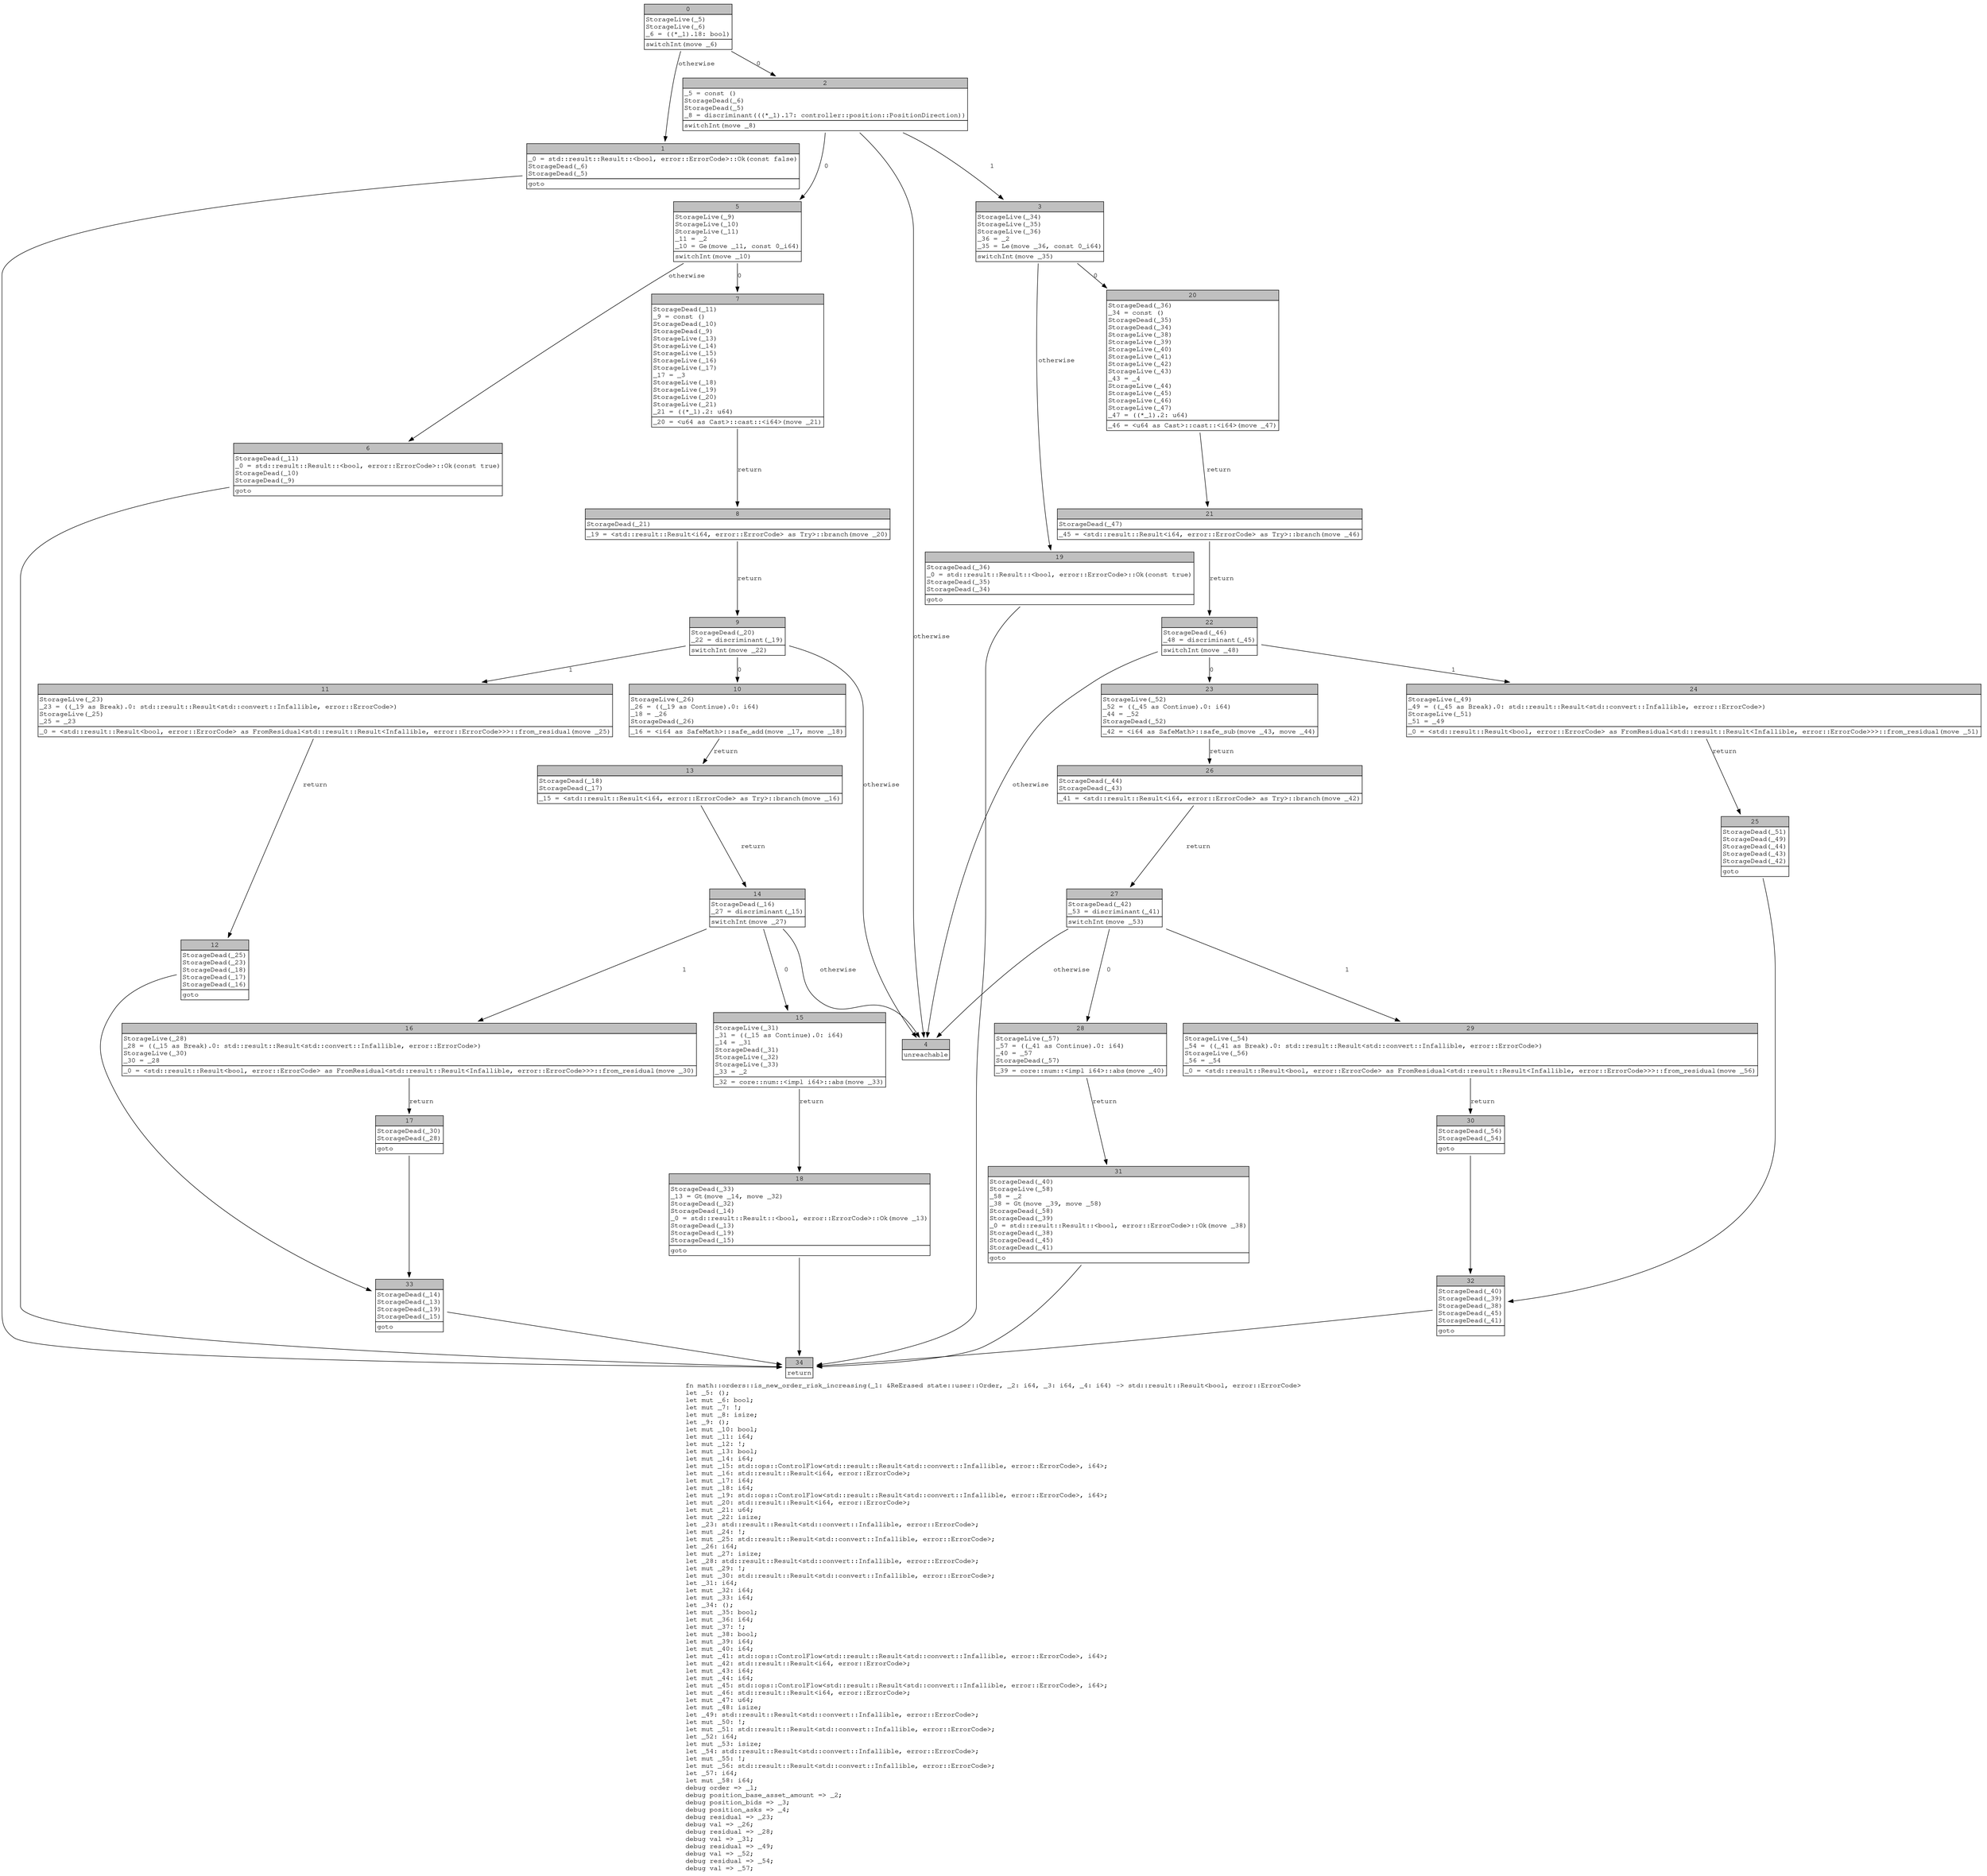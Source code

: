 digraph Mir_0_2607 {
    graph [fontname="Courier, monospace"];
    node [fontname="Courier, monospace"];
    edge [fontname="Courier, monospace"];
    label=<fn math::orders::is_new_order_risk_increasing(_1: &amp;ReErased state::user::Order, _2: i64, _3: i64, _4: i64) -&gt; std::result::Result&lt;bool, error::ErrorCode&gt;<br align="left"/>let _5: ();<br align="left"/>let mut _6: bool;<br align="left"/>let mut _7: !;<br align="left"/>let mut _8: isize;<br align="left"/>let _9: ();<br align="left"/>let mut _10: bool;<br align="left"/>let mut _11: i64;<br align="left"/>let mut _12: !;<br align="left"/>let mut _13: bool;<br align="left"/>let mut _14: i64;<br align="left"/>let mut _15: std::ops::ControlFlow&lt;std::result::Result&lt;std::convert::Infallible, error::ErrorCode&gt;, i64&gt;;<br align="left"/>let mut _16: std::result::Result&lt;i64, error::ErrorCode&gt;;<br align="left"/>let mut _17: i64;<br align="left"/>let mut _18: i64;<br align="left"/>let mut _19: std::ops::ControlFlow&lt;std::result::Result&lt;std::convert::Infallible, error::ErrorCode&gt;, i64&gt;;<br align="left"/>let mut _20: std::result::Result&lt;i64, error::ErrorCode&gt;;<br align="left"/>let mut _21: u64;<br align="left"/>let mut _22: isize;<br align="left"/>let _23: std::result::Result&lt;std::convert::Infallible, error::ErrorCode&gt;;<br align="left"/>let mut _24: !;<br align="left"/>let mut _25: std::result::Result&lt;std::convert::Infallible, error::ErrorCode&gt;;<br align="left"/>let _26: i64;<br align="left"/>let mut _27: isize;<br align="left"/>let _28: std::result::Result&lt;std::convert::Infallible, error::ErrorCode&gt;;<br align="left"/>let mut _29: !;<br align="left"/>let mut _30: std::result::Result&lt;std::convert::Infallible, error::ErrorCode&gt;;<br align="left"/>let _31: i64;<br align="left"/>let mut _32: i64;<br align="left"/>let mut _33: i64;<br align="left"/>let _34: ();<br align="left"/>let mut _35: bool;<br align="left"/>let mut _36: i64;<br align="left"/>let mut _37: !;<br align="left"/>let mut _38: bool;<br align="left"/>let mut _39: i64;<br align="left"/>let mut _40: i64;<br align="left"/>let mut _41: std::ops::ControlFlow&lt;std::result::Result&lt;std::convert::Infallible, error::ErrorCode&gt;, i64&gt;;<br align="left"/>let mut _42: std::result::Result&lt;i64, error::ErrorCode&gt;;<br align="left"/>let mut _43: i64;<br align="left"/>let mut _44: i64;<br align="left"/>let mut _45: std::ops::ControlFlow&lt;std::result::Result&lt;std::convert::Infallible, error::ErrorCode&gt;, i64&gt;;<br align="left"/>let mut _46: std::result::Result&lt;i64, error::ErrorCode&gt;;<br align="left"/>let mut _47: u64;<br align="left"/>let mut _48: isize;<br align="left"/>let _49: std::result::Result&lt;std::convert::Infallible, error::ErrorCode&gt;;<br align="left"/>let mut _50: !;<br align="left"/>let mut _51: std::result::Result&lt;std::convert::Infallible, error::ErrorCode&gt;;<br align="left"/>let _52: i64;<br align="left"/>let mut _53: isize;<br align="left"/>let _54: std::result::Result&lt;std::convert::Infallible, error::ErrorCode&gt;;<br align="left"/>let mut _55: !;<br align="left"/>let mut _56: std::result::Result&lt;std::convert::Infallible, error::ErrorCode&gt;;<br align="left"/>let _57: i64;<br align="left"/>let mut _58: i64;<br align="left"/>debug order =&gt; _1;<br align="left"/>debug position_base_asset_amount =&gt; _2;<br align="left"/>debug position_bids =&gt; _3;<br align="left"/>debug position_asks =&gt; _4;<br align="left"/>debug residual =&gt; _23;<br align="left"/>debug val =&gt; _26;<br align="left"/>debug residual =&gt; _28;<br align="left"/>debug val =&gt; _31;<br align="left"/>debug residual =&gt; _49;<br align="left"/>debug val =&gt; _52;<br align="left"/>debug residual =&gt; _54;<br align="left"/>debug val =&gt; _57;<br align="left"/>>;
    bb0__0_2607 [shape="none", label=<<table border="0" cellborder="1" cellspacing="0"><tr><td bgcolor="gray" align="center" colspan="1">0</td></tr><tr><td align="left" balign="left">StorageLive(_5)<br/>StorageLive(_6)<br/>_6 = ((*_1).18: bool)<br/></td></tr><tr><td align="left">switchInt(move _6)</td></tr></table>>];
    bb1__0_2607 [shape="none", label=<<table border="0" cellborder="1" cellspacing="0"><tr><td bgcolor="gray" align="center" colspan="1">1</td></tr><tr><td align="left" balign="left">_0 = std::result::Result::&lt;bool, error::ErrorCode&gt;::Ok(const false)<br/>StorageDead(_6)<br/>StorageDead(_5)<br/></td></tr><tr><td align="left">goto</td></tr></table>>];
    bb2__0_2607 [shape="none", label=<<table border="0" cellborder="1" cellspacing="0"><tr><td bgcolor="gray" align="center" colspan="1">2</td></tr><tr><td align="left" balign="left">_5 = const ()<br/>StorageDead(_6)<br/>StorageDead(_5)<br/>_8 = discriminant(((*_1).17: controller::position::PositionDirection))<br/></td></tr><tr><td align="left">switchInt(move _8)</td></tr></table>>];
    bb3__0_2607 [shape="none", label=<<table border="0" cellborder="1" cellspacing="0"><tr><td bgcolor="gray" align="center" colspan="1">3</td></tr><tr><td align="left" balign="left">StorageLive(_34)<br/>StorageLive(_35)<br/>StorageLive(_36)<br/>_36 = _2<br/>_35 = Le(move _36, const 0_i64)<br/></td></tr><tr><td align="left">switchInt(move _35)</td></tr></table>>];
    bb4__0_2607 [shape="none", label=<<table border="0" cellborder="1" cellspacing="0"><tr><td bgcolor="gray" align="center" colspan="1">4</td></tr><tr><td align="left">unreachable</td></tr></table>>];
    bb5__0_2607 [shape="none", label=<<table border="0" cellborder="1" cellspacing="0"><tr><td bgcolor="gray" align="center" colspan="1">5</td></tr><tr><td align="left" balign="left">StorageLive(_9)<br/>StorageLive(_10)<br/>StorageLive(_11)<br/>_11 = _2<br/>_10 = Ge(move _11, const 0_i64)<br/></td></tr><tr><td align="left">switchInt(move _10)</td></tr></table>>];
    bb6__0_2607 [shape="none", label=<<table border="0" cellborder="1" cellspacing="0"><tr><td bgcolor="gray" align="center" colspan="1">6</td></tr><tr><td align="left" balign="left">StorageDead(_11)<br/>_0 = std::result::Result::&lt;bool, error::ErrorCode&gt;::Ok(const true)<br/>StorageDead(_10)<br/>StorageDead(_9)<br/></td></tr><tr><td align="left">goto</td></tr></table>>];
    bb7__0_2607 [shape="none", label=<<table border="0" cellborder="1" cellspacing="0"><tr><td bgcolor="gray" align="center" colspan="1">7</td></tr><tr><td align="left" balign="left">StorageDead(_11)<br/>_9 = const ()<br/>StorageDead(_10)<br/>StorageDead(_9)<br/>StorageLive(_13)<br/>StorageLive(_14)<br/>StorageLive(_15)<br/>StorageLive(_16)<br/>StorageLive(_17)<br/>_17 = _3<br/>StorageLive(_18)<br/>StorageLive(_19)<br/>StorageLive(_20)<br/>StorageLive(_21)<br/>_21 = ((*_1).2: u64)<br/></td></tr><tr><td align="left">_20 = &lt;u64 as Cast&gt;::cast::&lt;i64&gt;(move _21)</td></tr></table>>];
    bb8__0_2607 [shape="none", label=<<table border="0" cellborder="1" cellspacing="0"><tr><td bgcolor="gray" align="center" colspan="1">8</td></tr><tr><td align="left" balign="left">StorageDead(_21)<br/></td></tr><tr><td align="left">_19 = &lt;std::result::Result&lt;i64, error::ErrorCode&gt; as Try&gt;::branch(move _20)</td></tr></table>>];
    bb9__0_2607 [shape="none", label=<<table border="0" cellborder="1" cellspacing="0"><tr><td bgcolor="gray" align="center" colspan="1">9</td></tr><tr><td align="left" balign="left">StorageDead(_20)<br/>_22 = discriminant(_19)<br/></td></tr><tr><td align="left">switchInt(move _22)</td></tr></table>>];
    bb10__0_2607 [shape="none", label=<<table border="0" cellborder="1" cellspacing="0"><tr><td bgcolor="gray" align="center" colspan="1">10</td></tr><tr><td align="left" balign="left">StorageLive(_26)<br/>_26 = ((_19 as Continue).0: i64)<br/>_18 = _26<br/>StorageDead(_26)<br/></td></tr><tr><td align="left">_16 = &lt;i64 as SafeMath&gt;::safe_add(move _17, move _18)</td></tr></table>>];
    bb11__0_2607 [shape="none", label=<<table border="0" cellborder="1" cellspacing="0"><tr><td bgcolor="gray" align="center" colspan="1">11</td></tr><tr><td align="left" balign="left">StorageLive(_23)<br/>_23 = ((_19 as Break).0: std::result::Result&lt;std::convert::Infallible, error::ErrorCode&gt;)<br/>StorageLive(_25)<br/>_25 = _23<br/></td></tr><tr><td align="left">_0 = &lt;std::result::Result&lt;bool, error::ErrorCode&gt; as FromResidual&lt;std::result::Result&lt;Infallible, error::ErrorCode&gt;&gt;&gt;::from_residual(move _25)</td></tr></table>>];
    bb12__0_2607 [shape="none", label=<<table border="0" cellborder="1" cellspacing="0"><tr><td bgcolor="gray" align="center" colspan="1">12</td></tr><tr><td align="left" balign="left">StorageDead(_25)<br/>StorageDead(_23)<br/>StorageDead(_18)<br/>StorageDead(_17)<br/>StorageDead(_16)<br/></td></tr><tr><td align="left">goto</td></tr></table>>];
    bb13__0_2607 [shape="none", label=<<table border="0" cellborder="1" cellspacing="0"><tr><td bgcolor="gray" align="center" colspan="1">13</td></tr><tr><td align="left" balign="left">StorageDead(_18)<br/>StorageDead(_17)<br/></td></tr><tr><td align="left">_15 = &lt;std::result::Result&lt;i64, error::ErrorCode&gt; as Try&gt;::branch(move _16)</td></tr></table>>];
    bb14__0_2607 [shape="none", label=<<table border="0" cellborder="1" cellspacing="0"><tr><td bgcolor="gray" align="center" colspan="1">14</td></tr><tr><td align="left" balign="left">StorageDead(_16)<br/>_27 = discriminant(_15)<br/></td></tr><tr><td align="left">switchInt(move _27)</td></tr></table>>];
    bb15__0_2607 [shape="none", label=<<table border="0" cellborder="1" cellspacing="0"><tr><td bgcolor="gray" align="center" colspan="1">15</td></tr><tr><td align="left" balign="left">StorageLive(_31)<br/>_31 = ((_15 as Continue).0: i64)<br/>_14 = _31<br/>StorageDead(_31)<br/>StorageLive(_32)<br/>StorageLive(_33)<br/>_33 = _2<br/></td></tr><tr><td align="left">_32 = core::num::&lt;impl i64&gt;::abs(move _33)</td></tr></table>>];
    bb16__0_2607 [shape="none", label=<<table border="0" cellborder="1" cellspacing="0"><tr><td bgcolor="gray" align="center" colspan="1">16</td></tr><tr><td align="left" balign="left">StorageLive(_28)<br/>_28 = ((_15 as Break).0: std::result::Result&lt;std::convert::Infallible, error::ErrorCode&gt;)<br/>StorageLive(_30)<br/>_30 = _28<br/></td></tr><tr><td align="left">_0 = &lt;std::result::Result&lt;bool, error::ErrorCode&gt; as FromResidual&lt;std::result::Result&lt;Infallible, error::ErrorCode&gt;&gt;&gt;::from_residual(move _30)</td></tr></table>>];
    bb17__0_2607 [shape="none", label=<<table border="0" cellborder="1" cellspacing="0"><tr><td bgcolor="gray" align="center" colspan="1">17</td></tr><tr><td align="left" balign="left">StorageDead(_30)<br/>StorageDead(_28)<br/></td></tr><tr><td align="left">goto</td></tr></table>>];
    bb18__0_2607 [shape="none", label=<<table border="0" cellborder="1" cellspacing="0"><tr><td bgcolor="gray" align="center" colspan="1">18</td></tr><tr><td align="left" balign="left">StorageDead(_33)<br/>_13 = Gt(move _14, move _32)<br/>StorageDead(_32)<br/>StorageDead(_14)<br/>_0 = std::result::Result::&lt;bool, error::ErrorCode&gt;::Ok(move _13)<br/>StorageDead(_13)<br/>StorageDead(_19)<br/>StorageDead(_15)<br/></td></tr><tr><td align="left">goto</td></tr></table>>];
    bb19__0_2607 [shape="none", label=<<table border="0" cellborder="1" cellspacing="0"><tr><td bgcolor="gray" align="center" colspan="1">19</td></tr><tr><td align="left" balign="left">StorageDead(_36)<br/>_0 = std::result::Result::&lt;bool, error::ErrorCode&gt;::Ok(const true)<br/>StorageDead(_35)<br/>StorageDead(_34)<br/></td></tr><tr><td align="left">goto</td></tr></table>>];
    bb20__0_2607 [shape="none", label=<<table border="0" cellborder="1" cellspacing="0"><tr><td bgcolor="gray" align="center" colspan="1">20</td></tr><tr><td align="left" balign="left">StorageDead(_36)<br/>_34 = const ()<br/>StorageDead(_35)<br/>StorageDead(_34)<br/>StorageLive(_38)<br/>StorageLive(_39)<br/>StorageLive(_40)<br/>StorageLive(_41)<br/>StorageLive(_42)<br/>StorageLive(_43)<br/>_43 = _4<br/>StorageLive(_44)<br/>StorageLive(_45)<br/>StorageLive(_46)<br/>StorageLive(_47)<br/>_47 = ((*_1).2: u64)<br/></td></tr><tr><td align="left">_46 = &lt;u64 as Cast&gt;::cast::&lt;i64&gt;(move _47)</td></tr></table>>];
    bb21__0_2607 [shape="none", label=<<table border="0" cellborder="1" cellspacing="0"><tr><td bgcolor="gray" align="center" colspan="1">21</td></tr><tr><td align="left" balign="left">StorageDead(_47)<br/></td></tr><tr><td align="left">_45 = &lt;std::result::Result&lt;i64, error::ErrorCode&gt; as Try&gt;::branch(move _46)</td></tr></table>>];
    bb22__0_2607 [shape="none", label=<<table border="0" cellborder="1" cellspacing="0"><tr><td bgcolor="gray" align="center" colspan="1">22</td></tr><tr><td align="left" balign="left">StorageDead(_46)<br/>_48 = discriminant(_45)<br/></td></tr><tr><td align="left">switchInt(move _48)</td></tr></table>>];
    bb23__0_2607 [shape="none", label=<<table border="0" cellborder="1" cellspacing="0"><tr><td bgcolor="gray" align="center" colspan="1">23</td></tr><tr><td align="left" balign="left">StorageLive(_52)<br/>_52 = ((_45 as Continue).0: i64)<br/>_44 = _52<br/>StorageDead(_52)<br/></td></tr><tr><td align="left">_42 = &lt;i64 as SafeMath&gt;::safe_sub(move _43, move _44)</td></tr></table>>];
    bb24__0_2607 [shape="none", label=<<table border="0" cellborder="1" cellspacing="0"><tr><td bgcolor="gray" align="center" colspan="1">24</td></tr><tr><td align="left" balign="left">StorageLive(_49)<br/>_49 = ((_45 as Break).0: std::result::Result&lt;std::convert::Infallible, error::ErrorCode&gt;)<br/>StorageLive(_51)<br/>_51 = _49<br/></td></tr><tr><td align="left">_0 = &lt;std::result::Result&lt;bool, error::ErrorCode&gt; as FromResidual&lt;std::result::Result&lt;Infallible, error::ErrorCode&gt;&gt;&gt;::from_residual(move _51)</td></tr></table>>];
    bb25__0_2607 [shape="none", label=<<table border="0" cellborder="1" cellspacing="0"><tr><td bgcolor="gray" align="center" colspan="1">25</td></tr><tr><td align="left" balign="left">StorageDead(_51)<br/>StorageDead(_49)<br/>StorageDead(_44)<br/>StorageDead(_43)<br/>StorageDead(_42)<br/></td></tr><tr><td align="left">goto</td></tr></table>>];
    bb26__0_2607 [shape="none", label=<<table border="0" cellborder="1" cellspacing="0"><tr><td bgcolor="gray" align="center" colspan="1">26</td></tr><tr><td align="left" balign="left">StorageDead(_44)<br/>StorageDead(_43)<br/></td></tr><tr><td align="left">_41 = &lt;std::result::Result&lt;i64, error::ErrorCode&gt; as Try&gt;::branch(move _42)</td></tr></table>>];
    bb27__0_2607 [shape="none", label=<<table border="0" cellborder="1" cellspacing="0"><tr><td bgcolor="gray" align="center" colspan="1">27</td></tr><tr><td align="left" balign="left">StorageDead(_42)<br/>_53 = discriminant(_41)<br/></td></tr><tr><td align="left">switchInt(move _53)</td></tr></table>>];
    bb28__0_2607 [shape="none", label=<<table border="0" cellborder="1" cellspacing="0"><tr><td bgcolor="gray" align="center" colspan="1">28</td></tr><tr><td align="left" balign="left">StorageLive(_57)<br/>_57 = ((_41 as Continue).0: i64)<br/>_40 = _57<br/>StorageDead(_57)<br/></td></tr><tr><td align="left">_39 = core::num::&lt;impl i64&gt;::abs(move _40)</td></tr></table>>];
    bb29__0_2607 [shape="none", label=<<table border="0" cellborder="1" cellspacing="0"><tr><td bgcolor="gray" align="center" colspan="1">29</td></tr><tr><td align="left" balign="left">StorageLive(_54)<br/>_54 = ((_41 as Break).0: std::result::Result&lt;std::convert::Infallible, error::ErrorCode&gt;)<br/>StorageLive(_56)<br/>_56 = _54<br/></td></tr><tr><td align="left">_0 = &lt;std::result::Result&lt;bool, error::ErrorCode&gt; as FromResidual&lt;std::result::Result&lt;Infallible, error::ErrorCode&gt;&gt;&gt;::from_residual(move _56)</td></tr></table>>];
    bb30__0_2607 [shape="none", label=<<table border="0" cellborder="1" cellspacing="0"><tr><td bgcolor="gray" align="center" colspan="1">30</td></tr><tr><td align="left" balign="left">StorageDead(_56)<br/>StorageDead(_54)<br/></td></tr><tr><td align="left">goto</td></tr></table>>];
    bb31__0_2607 [shape="none", label=<<table border="0" cellborder="1" cellspacing="0"><tr><td bgcolor="gray" align="center" colspan="1">31</td></tr><tr><td align="left" balign="left">StorageDead(_40)<br/>StorageLive(_58)<br/>_58 = _2<br/>_38 = Gt(move _39, move _58)<br/>StorageDead(_58)<br/>StorageDead(_39)<br/>_0 = std::result::Result::&lt;bool, error::ErrorCode&gt;::Ok(move _38)<br/>StorageDead(_38)<br/>StorageDead(_45)<br/>StorageDead(_41)<br/></td></tr><tr><td align="left">goto</td></tr></table>>];
    bb32__0_2607 [shape="none", label=<<table border="0" cellborder="1" cellspacing="0"><tr><td bgcolor="gray" align="center" colspan="1">32</td></tr><tr><td align="left" balign="left">StorageDead(_40)<br/>StorageDead(_39)<br/>StorageDead(_38)<br/>StorageDead(_45)<br/>StorageDead(_41)<br/></td></tr><tr><td align="left">goto</td></tr></table>>];
    bb33__0_2607 [shape="none", label=<<table border="0" cellborder="1" cellspacing="0"><tr><td bgcolor="gray" align="center" colspan="1">33</td></tr><tr><td align="left" balign="left">StorageDead(_14)<br/>StorageDead(_13)<br/>StorageDead(_19)<br/>StorageDead(_15)<br/></td></tr><tr><td align="left">goto</td></tr></table>>];
    bb34__0_2607 [shape="none", label=<<table border="0" cellborder="1" cellspacing="0"><tr><td bgcolor="gray" align="center" colspan="1">34</td></tr><tr><td align="left">return</td></tr></table>>];
    bb0__0_2607 -> bb2__0_2607 [label="0"];
    bb0__0_2607 -> bb1__0_2607 [label="otherwise"];
    bb1__0_2607 -> bb34__0_2607 [label=""];
    bb2__0_2607 -> bb5__0_2607 [label="0"];
    bb2__0_2607 -> bb3__0_2607 [label="1"];
    bb2__0_2607 -> bb4__0_2607 [label="otherwise"];
    bb3__0_2607 -> bb20__0_2607 [label="0"];
    bb3__0_2607 -> bb19__0_2607 [label="otherwise"];
    bb5__0_2607 -> bb7__0_2607 [label="0"];
    bb5__0_2607 -> bb6__0_2607 [label="otherwise"];
    bb6__0_2607 -> bb34__0_2607 [label=""];
    bb7__0_2607 -> bb8__0_2607 [label="return"];
    bb8__0_2607 -> bb9__0_2607 [label="return"];
    bb9__0_2607 -> bb10__0_2607 [label="0"];
    bb9__0_2607 -> bb11__0_2607 [label="1"];
    bb9__0_2607 -> bb4__0_2607 [label="otherwise"];
    bb10__0_2607 -> bb13__0_2607 [label="return"];
    bb11__0_2607 -> bb12__0_2607 [label="return"];
    bb12__0_2607 -> bb33__0_2607 [label=""];
    bb13__0_2607 -> bb14__0_2607 [label="return"];
    bb14__0_2607 -> bb15__0_2607 [label="0"];
    bb14__0_2607 -> bb16__0_2607 [label="1"];
    bb14__0_2607 -> bb4__0_2607 [label="otherwise"];
    bb15__0_2607 -> bb18__0_2607 [label="return"];
    bb16__0_2607 -> bb17__0_2607 [label="return"];
    bb17__0_2607 -> bb33__0_2607 [label=""];
    bb18__0_2607 -> bb34__0_2607 [label=""];
    bb19__0_2607 -> bb34__0_2607 [label=""];
    bb20__0_2607 -> bb21__0_2607 [label="return"];
    bb21__0_2607 -> bb22__0_2607 [label="return"];
    bb22__0_2607 -> bb23__0_2607 [label="0"];
    bb22__0_2607 -> bb24__0_2607 [label="1"];
    bb22__0_2607 -> bb4__0_2607 [label="otherwise"];
    bb23__0_2607 -> bb26__0_2607 [label="return"];
    bb24__0_2607 -> bb25__0_2607 [label="return"];
    bb25__0_2607 -> bb32__0_2607 [label=""];
    bb26__0_2607 -> bb27__0_2607 [label="return"];
    bb27__0_2607 -> bb28__0_2607 [label="0"];
    bb27__0_2607 -> bb29__0_2607 [label="1"];
    bb27__0_2607 -> bb4__0_2607 [label="otherwise"];
    bb28__0_2607 -> bb31__0_2607 [label="return"];
    bb29__0_2607 -> bb30__0_2607 [label="return"];
    bb30__0_2607 -> bb32__0_2607 [label=""];
    bb31__0_2607 -> bb34__0_2607 [label=""];
    bb32__0_2607 -> bb34__0_2607 [label=""];
    bb33__0_2607 -> bb34__0_2607 [label=""];
}
